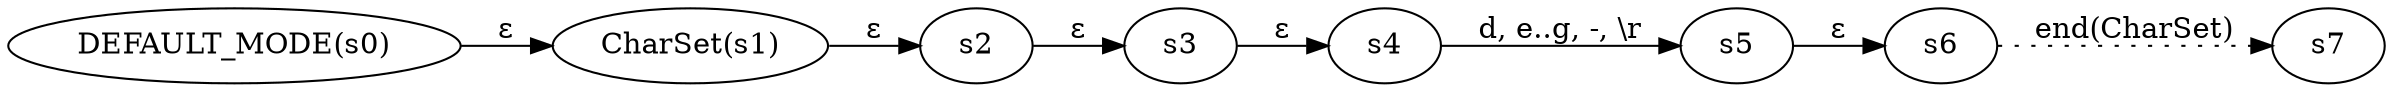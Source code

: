 digraph ATN {
  rankdir=LR;

  "DEFAULT_MODE(s0)" -> "CharSet(s1)" [label=ε]
  "CharSet(s1)" -> s2 [label=ε]
  s2 -> s3 [label=ε]
  s3 -> s4 [label=ε]
  s4 -> s5 [label="d, e..g, -, \\r"]
  s5 -> s6 [label=ε]
  s6 -> s7 [label="end(CharSet)", style=dotted]
}